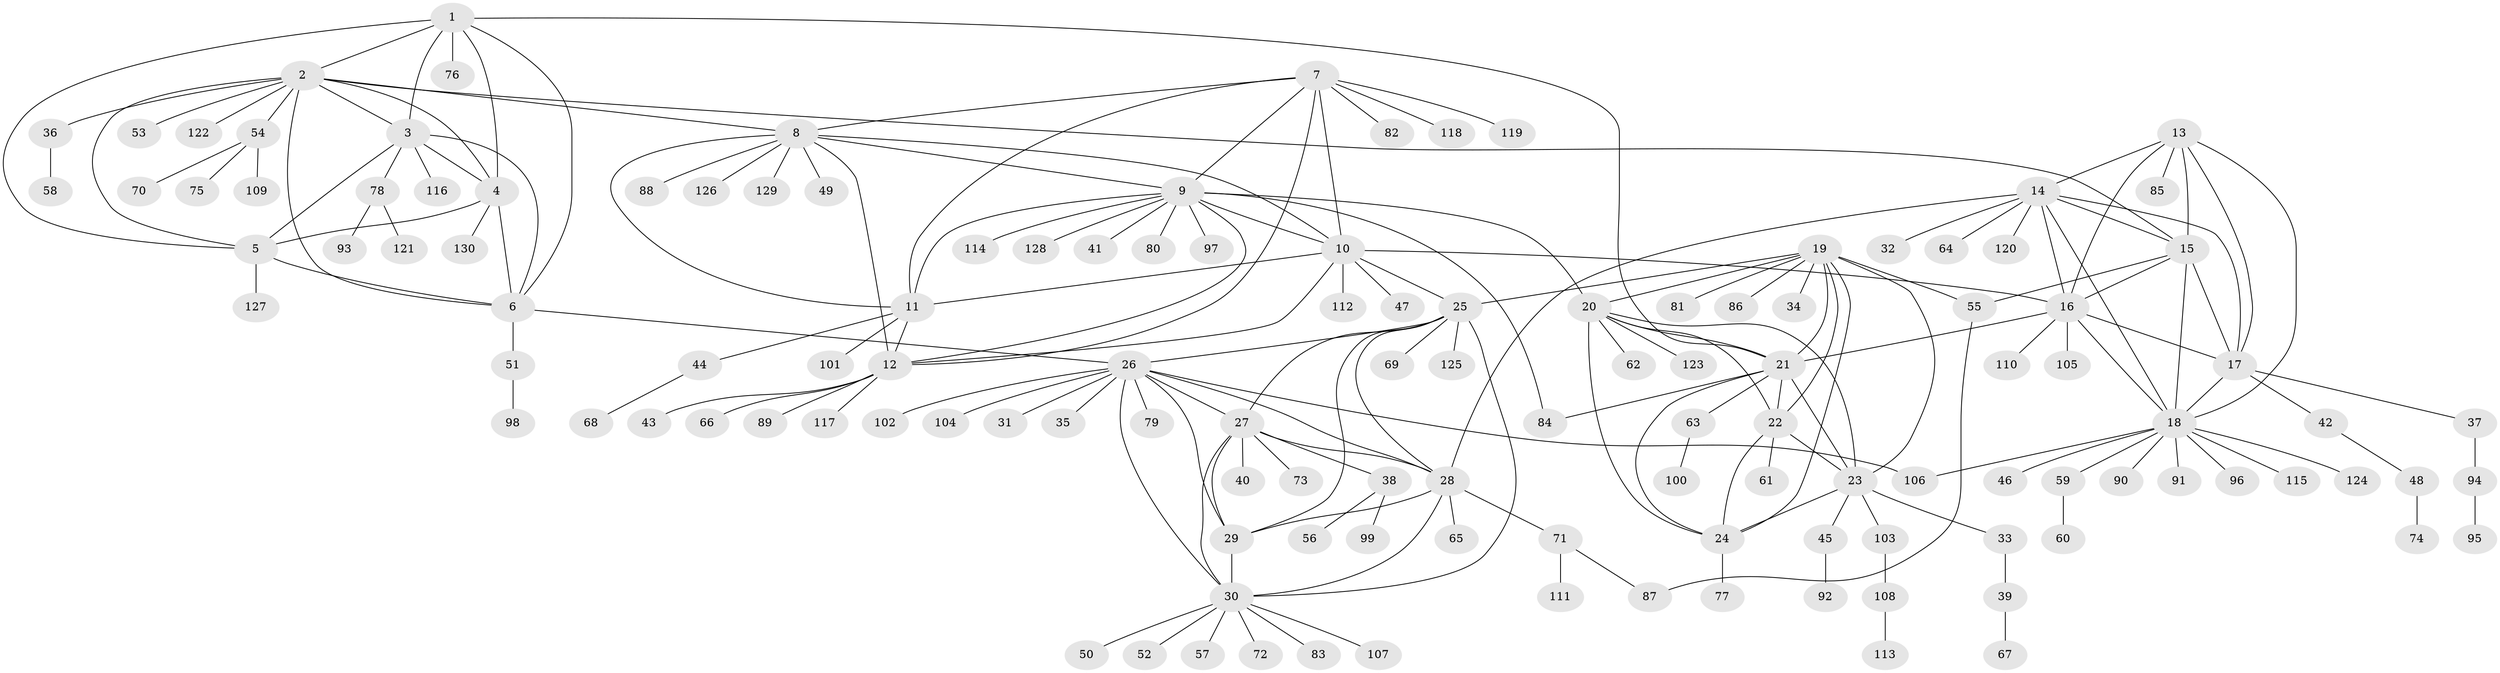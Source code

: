// Generated by graph-tools (version 1.1) at 2025/11/02/27/25 16:11:31]
// undirected, 130 vertices, 189 edges
graph export_dot {
graph [start="1"]
  node [color=gray90,style=filled];
  1;
  2;
  3;
  4;
  5;
  6;
  7;
  8;
  9;
  10;
  11;
  12;
  13;
  14;
  15;
  16;
  17;
  18;
  19;
  20;
  21;
  22;
  23;
  24;
  25;
  26;
  27;
  28;
  29;
  30;
  31;
  32;
  33;
  34;
  35;
  36;
  37;
  38;
  39;
  40;
  41;
  42;
  43;
  44;
  45;
  46;
  47;
  48;
  49;
  50;
  51;
  52;
  53;
  54;
  55;
  56;
  57;
  58;
  59;
  60;
  61;
  62;
  63;
  64;
  65;
  66;
  67;
  68;
  69;
  70;
  71;
  72;
  73;
  74;
  75;
  76;
  77;
  78;
  79;
  80;
  81;
  82;
  83;
  84;
  85;
  86;
  87;
  88;
  89;
  90;
  91;
  92;
  93;
  94;
  95;
  96;
  97;
  98;
  99;
  100;
  101;
  102;
  103;
  104;
  105;
  106;
  107;
  108;
  109;
  110;
  111;
  112;
  113;
  114;
  115;
  116;
  117;
  118;
  119;
  120;
  121;
  122;
  123;
  124;
  125;
  126;
  127;
  128;
  129;
  130;
  1 -- 2;
  1 -- 3;
  1 -- 4;
  1 -- 5;
  1 -- 6;
  1 -- 21;
  1 -- 76;
  2 -- 3;
  2 -- 4;
  2 -- 5;
  2 -- 6;
  2 -- 8;
  2 -- 15;
  2 -- 36;
  2 -- 53;
  2 -- 54;
  2 -- 122;
  3 -- 4;
  3 -- 5;
  3 -- 6;
  3 -- 78;
  3 -- 116;
  4 -- 5;
  4 -- 6;
  4 -- 130;
  5 -- 6;
  5 -- 127;
  6 -- 26;
  6 -- 51;
  7 -- 8;
  7 -- 9;
  7 -- 10;
  7 -- 11;
  7 -- 12;
  7 -- 82;
  7 -- 118;
  7 -- 119;
  8 -- 9;
  8 -- 10;
  8 -- 11;
  8 -- 12;
  8 -- 49;
  8 -- 88;
  8 -- 126;
  8 -- 129;
  9 -- 10;
  9 -- 11;
  9 -- 12;
  9 -- 20;
  9 -- 41;
  9 -- 80;
  9 -- 84;
  9 -- 97;
  9 -- 114;
  9 -- 128;
  10 -- 11;
  10 -- 12;
  10 -- 16;
  10 -- 25;
  10 -- 47;
  10 -- 112;
  11 -- 12;
  11 -- 44;
  11 -- 101;
  12 -- 43;
  12 -- 66;
  12 -- 89;
  12 -- 117;
  13 -- 14;
  13 -- 15;
  13 -- 16;
  13 -- 17;
  13 -- 18;
  13 -- 85;
  14 -- 15;
  14 -- 16;
  14 -- 17;
  14 -- 18;
  14 -- 28;
  14 -- 32;
  14 -- 64;
  14 -- 120;
  15 -- 16;
  15 -- 17;
  15 -- 18;
  15 -- 55;
  16 -- 17;
  16 -- 18;
  16 -- 21;
  16 -- 105;
  16 -- 110;
  17 -- 18;
  17 -- 37;
  17 -- 42;
  18 -- 46;
  18 -- 59;
  18 -- 90;
  18 -- 91;
  18 -- 96;
  18 -- 106;
  18 -- 115;
  18 -- 124;
  19 -- 20;
  19 -- 21;
  19 -- 22;
  19 -- 23;
  19 -- 24;
  19 -- 25;
  19 -- 34;
  19 -- 55;
  19 -- 81;
  19 -- 86;
  20 -- 21;
  20 -- 22;
  20 -- 23;
  20 -- 24;
  20 -- 62;
  20 -- 123;
  21 -- 22;
  21 -- 23;
  21 -- 24;
  21 -- 63;
  21 -- 84;
  22 -- 23;
  22 -- 24;
  22 -- 61;
  23 -- 24;
  23 -- 33;
  23 -- 45;
  23 -- 103;
  24 -- 77;
  25 -- 26;
  25 -- 27;
  25 -- 28;
  25 -- 29;
  25 -- 30;
  25 -- 69;
  25 -- 125;
  26 -- 27;
  26 -- 28;
  26 -- 29;
  26 -- 30;
  26 -- 31;
  26 -- 35;
  26 -- 79;
  26 -- 102;
  26 -- 104;
  26 -- 106;
  27 -- 28;
  27 -- 29;
  27 -- 30;
  27 -- 38;
  27 -- 40;
  27 -- 73;
  28 -- 29;
  28 -- 30;
  28 -- 65;
  28 -- 71;
  29 -- 30;
  30 -- 50;
  30 -- 52;
  30 -- 57;
  30 -- 72;
  30 -- 83;
  30 -- 107;
  33 -- 39;
  36 -- 58;
  37 -- 94;
  38 -- 56;
  38 -- 99;
  39 -- 67;
  42 -- 48;
  44 -- 68;
  45 -- 92;
  48 -- 74;
  51 -- 98;
  54 -- 70;
  54 -- 75;
  54 -- 109;
  55 -- 87;
  59 -- 60;
  63 -- 100;
  71 -- 87;
  71 -- 111;
  78 -- 93;
  78 -- 121;
  94 -- 95;
  103 -- 108;
  108 -- 113;
}
